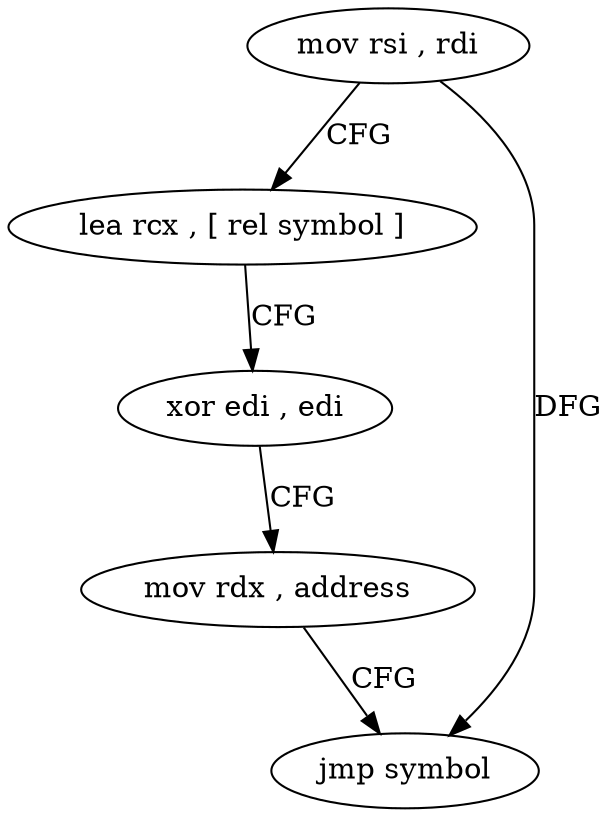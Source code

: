 digraph "func" {
"4229280" [label = "mov rsi , rdi" ]
"4229283" [label = "lea rcx , [ rel symbol ]" ]
"4229290" [label = "xor edi , edi" ]
"4229292" [label = "mov rdx , address" ]
"4229299" [label = "jmp symbol" ]
"4229280" -> "4229283" [ label = "CFG" ]
"4229280" -> "4229299" [ label = "DFG" ]
"4229283" -> "4229290" [ label = "CFG" ]
"4229290" -> "4229292" [ label = "CFG" ]
"4229292" -> "4229299" [ label = "CFG" ]
}
